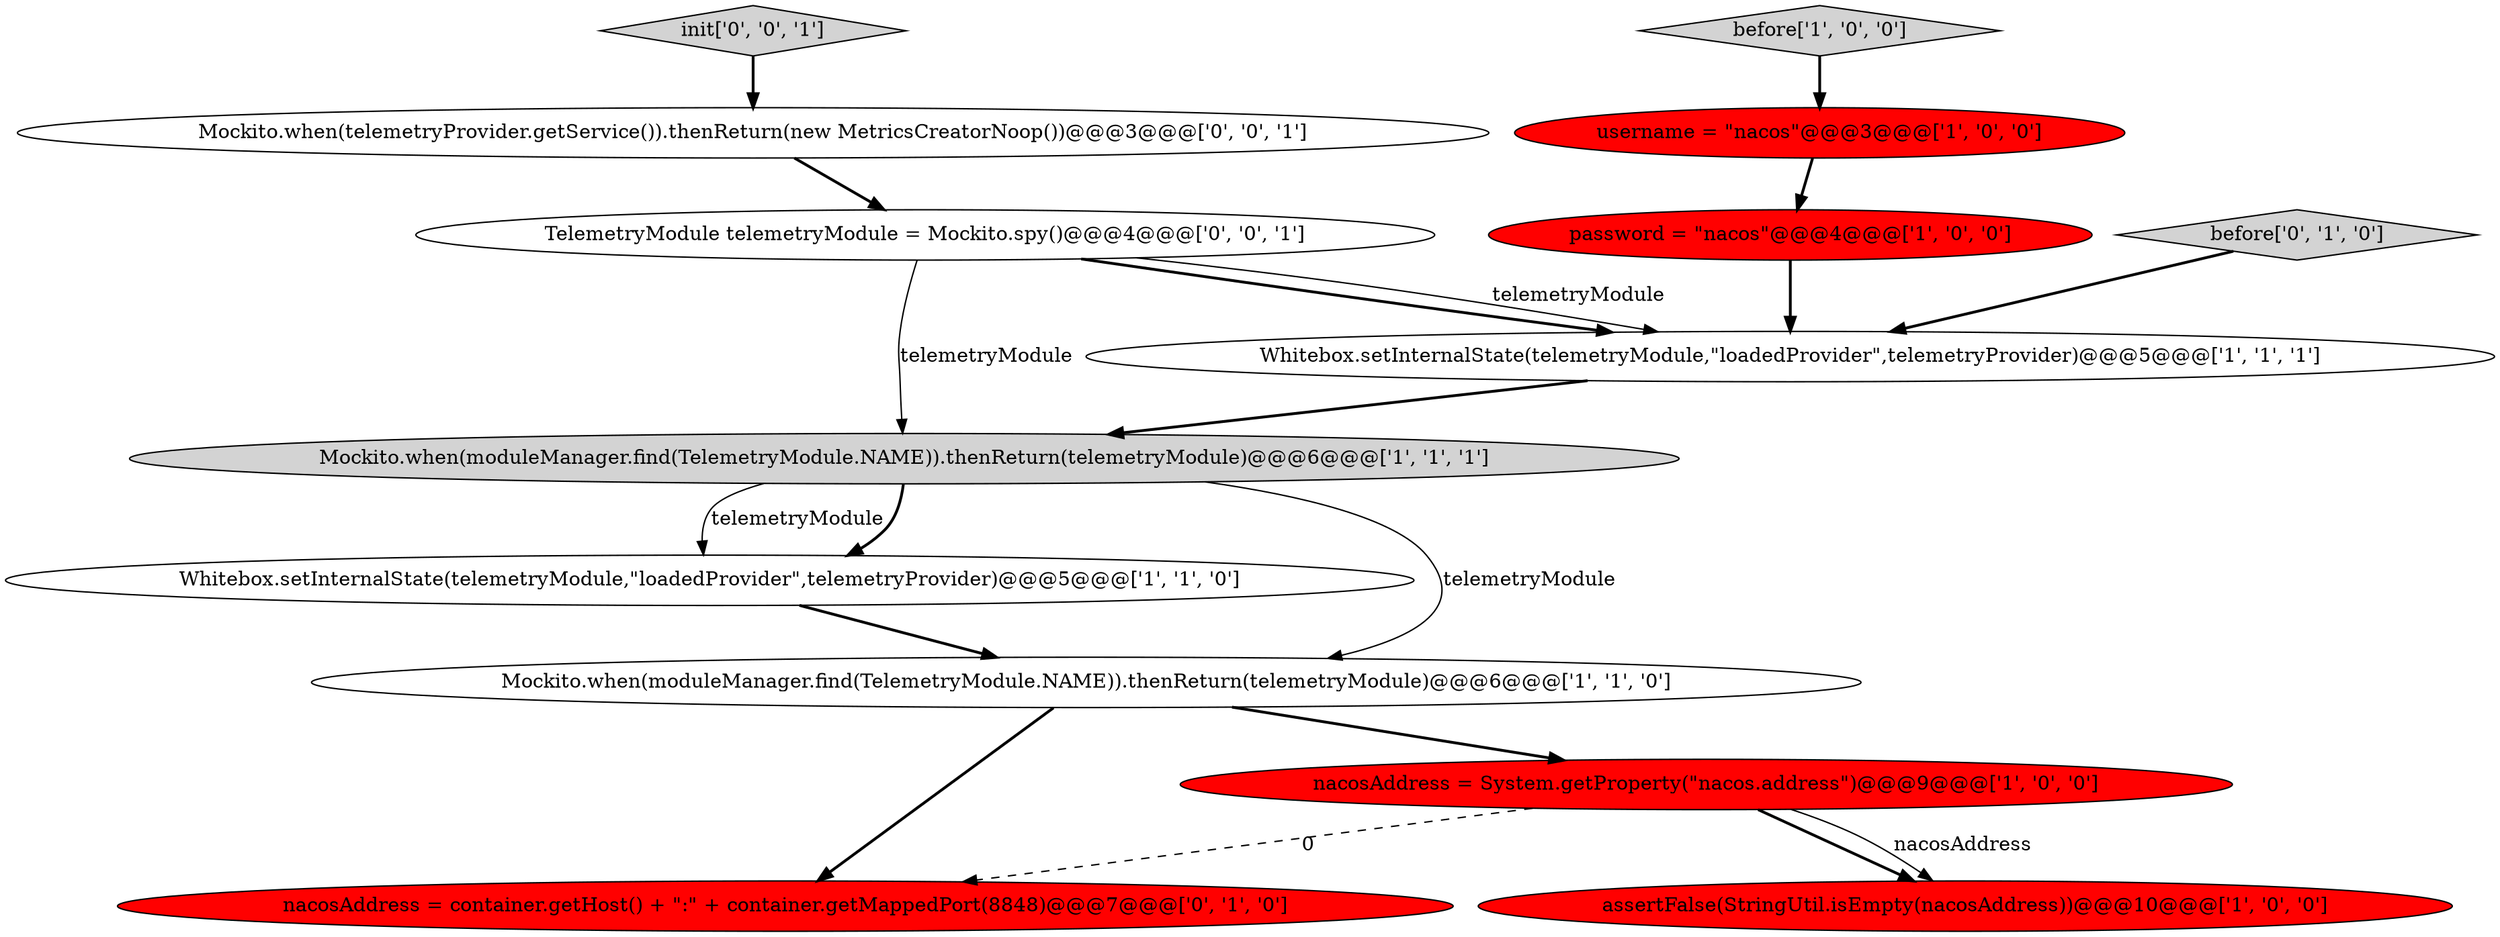 digraph {
0 [style = filled, label = "Whitebox.setInternalState(telemetryModule,\"loadedProvider\",telemetryProvider)@@@5@@@['1', '1', '1']", fillcolor = white, shape = ellipse image = "AAA0AAABBB1BBB"];
13 [style = filled, label = "init['0', '0', '1']", fillcolor = lightgray, shape = diamond image = "AAA0AAABBB3BBB"];
3 [style = filled, label = "Whitebox.setInternalState(telemetryModule,\"loadedProvider\",telemetryProvider)@@@5@@@['1', '1', '0']", fillcolor = white, shape = ellipse image = "AAA0AAABBB1BBB"];
11 [style = filled, label = "Mockito.when(telemetryProvider.getService()).thenReturn(new MetricsCreatorNoop())@@@3@@@['0', '0', '1']", fillcolor = white, shape = ellipse image = "AAA0AAABBB3BBB"];
4 [style = filled, label = "Mockito.when(moduleManager.find(TelemetryModule.NAME)).thenReturn(telemetryModule)@@@6@@@['1', '1', '0']", fillcolor = white, shape = ellipse image = "AAA0AAABBB1BBB"];
10 [style = filled, label = "nacosAddress = container.getHost() + \":\" + container.getMappedPort(8848)@@@7@@@['0', '1', '0']", fillcolor = red, shape = ellipse image = "AAA1AAABBB2BBB"];
7 [style = filled, label = "password = \"nacos\"@@@4@@@['1', '0', '0']", fillcolor = red, shape = ellipse image = "AAA1AAABBB1BBB"];
2 [style = filled, label = "username = \"nacos\"@@@3@@@['1', '0', '0']", fillcolor = red, shape = ellipse image = "AAA1AAABBB1BBB"];
12 [style = filled, label = "TelemetryModule telemetryModule = Mockito.spy()@@@4@@@['0', '0', '1']", fillcolor = white, shape = ellipse image = "AAA0AAABBB3BBB"];
9 [style = filled, label = "before['0', '1', '0']", fillcolor = lightgray, shape = diamond image = "AAA0AAABBB2BBB"];
6 [style = filled, label = "nacosAddress = System.getProperty(\"nacos.address\")@@@9@@@['1', '0', '0']", fillcolor = red, shape = ellipse image = "AAA1AAABBB1BBB"];
8 [style = filled, label = "Mockito.when(moduleManager.find(TelemetryModule.NAME)).thenReturn(telemetryModule)@@@6@@@['1', '1', '1']", fillcolor = lightgray, shape = ellipse image = "AAA0AAABBB1BBB"];
5 [style = filled, label = "assertFalse(StringUtil.isEmpty(nacosAddress))@@@10@@@['1', '0', '0']", fillcolor = red, shape = ellipse image = "AAA1AAABBB1BBB"];
1 [style = filled, label = "before['1', '0', '0']", fillcolor = lightgray, shape = diamond image = "AAA0AAABBB1BBB"];
4->10 [style = bold, label=""];
6->5 [style = bold, label=""];
6->10 [style = dashed, label="0"];
1->2 [style = bold, label=""];
7->0 [style = bold, label=""];
11->12 [style = bold, label=""];
6->5 [style = solid, label="nacosAddress"];
2->7 [style = bold, label=""];
12->8 [style = solid, label="telemetryModule"];
9->0 [style = bold, label=""];
8->3 [style = solid, label="telemetryModule"];
4->6 [style = bold, label=""];
3->4 [style = bold, label=""];
12->0 [style = bold, label=""];
13->11 [style = bold, label=""];
12->0 [style = solid, label="telemetryModule"];
8->4 [style = solid, label="telemetryModule"];
0->8 [style = bold, label=""];
8->3 [style = bold, label=""];
}
